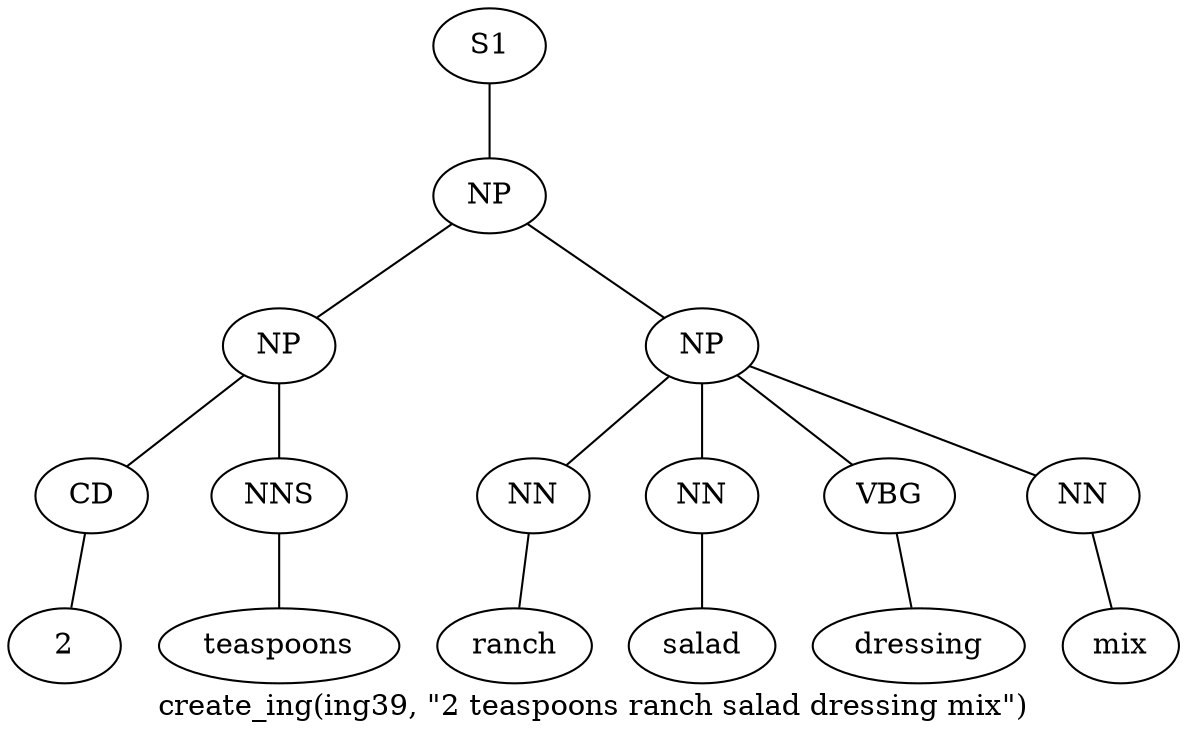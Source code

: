 graph SyntaxGraph {
	label = "create_ing(ing39, \"2 teaspoons ranch salad dressing mix\")";
	Node0 [label="S1"];
	Node1 [label="NP"];
	Node2 [label="NP"];
	Node3 [label="CD"];
	Node4 [label="2"];
	Node5 [label="NNS"];
	Node6 [label="teaspoons"];
	Node7 [label="NP"];
	Node8 [label="NN"];
	Node9 [label="ranch"];
	Node10 [label="NN"];
	Node11 [label="salad"];
	Node12 [label="VBG"];
	Node13 [label="dressing"];
	Node14 [label="NN"];
	Node15 [label="mix"];

	Node0 -- Node1;
	Node1 -- Node2;
	Node1 -- Node7;
	Node2 -- Node3;
	Node2 -- Node5;
	Node3 -- Node4;
	Node5 -- Node6;
	Node7 -- Node8;
	Node7 -- Node10;
	Node7 -- Node12;
	Node7 -- Node14;
	Node8 -- Node9;
	Node10 -- Node11;
	Node12 -- Node13;
	Node14 -- Node15;
}